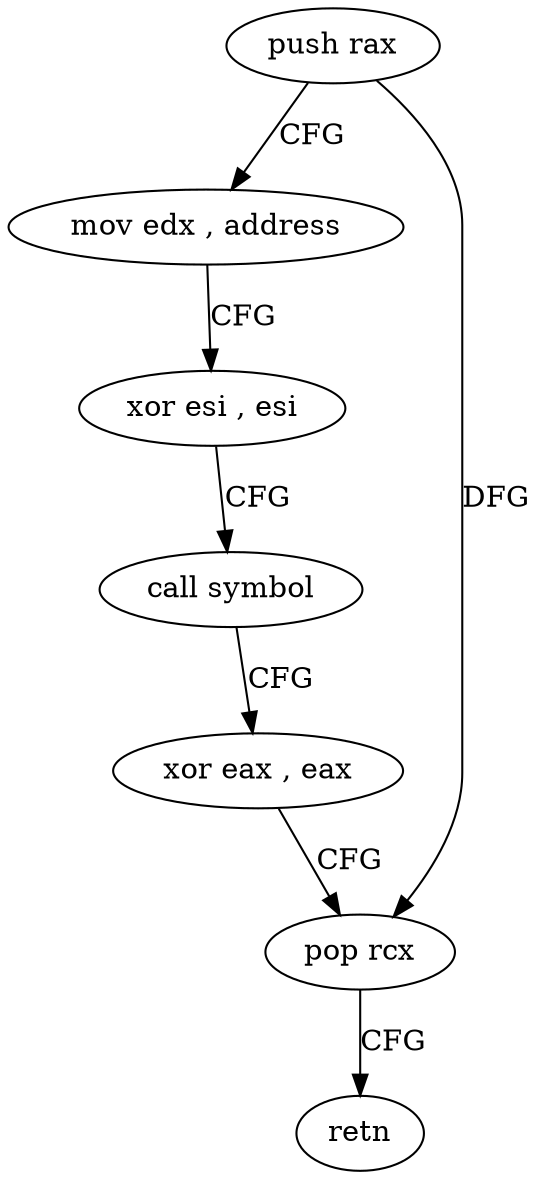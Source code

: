 digraph "func" {
"192624" [label = "push rax" ]
"192625" [label = "mov edx , address" ]
"192630" [label = "xor esi , esi" ]
"192632" [label = "call symbol" ]
"192637" [label = "xor eax , eax" ]
"192639" [label = "pop rcx" ]
"192640" [label = "retn" ]
"192624" -> "192625" [ label = "CFG" ]
"192624" -> "192639" [ label = "DFG" ]
"192625" -> "192630" [ label = "CFG" ]
"192630" -> "192632" [ label = "CFG" ]
"192632" -> "192637" [ label = "CFG" ]
"192637" -> "192639" [ label = "CFG" ]
"192639" -> "192640" [ label = "CFG" ]
}
